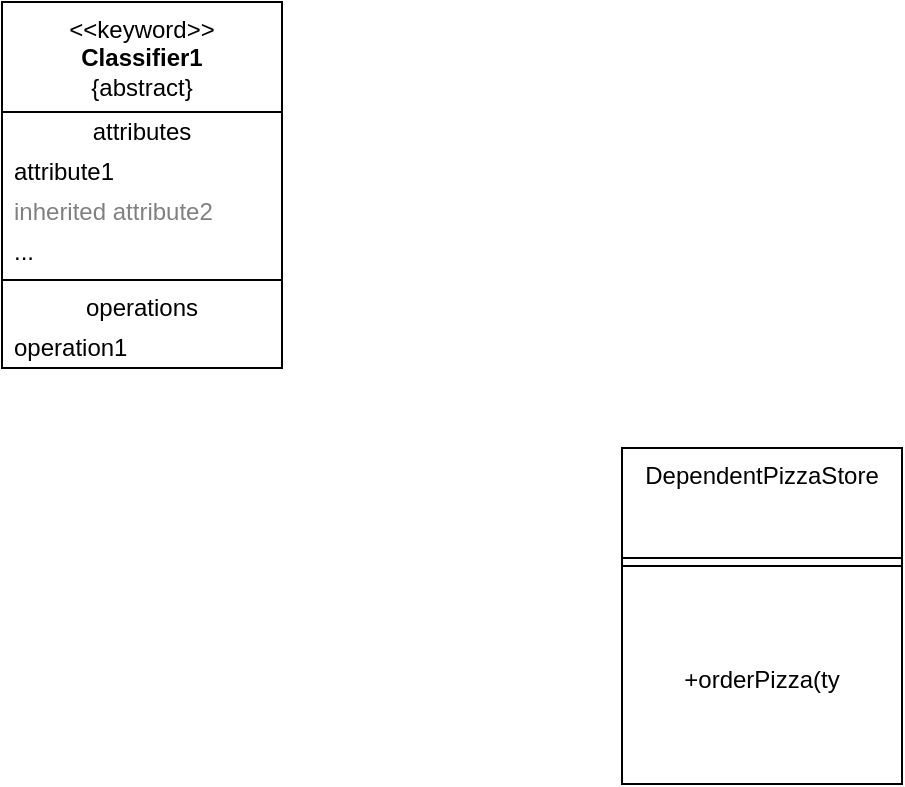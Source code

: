 <mxfile version="24.4.4" type="github">
  <diagram id="C5RBs43oDa-KdzZeNtuy" name="Page-1">
    <mxGraphModel dx="823" dy="535" grid="0" gridSize="10" guides="1" tooltips="1" connect="1" arrows="1" fold="1" page="1" pageScale="1" pageWidth="827" pageHeight="1169" math="0" shadow="0">
      <root>
        <mxCell id="WIyWlLk6GJQsqaUBKTNV-0" />
        <mxCell id="WIyWlLk6GJQsqaUBKTNV-1" parent="WIyWlLk6GJQsqaUBKTNV-0" />
        <mxCell id="I4Hh6xuzivpaap7lpzZv-0" value="DependentPizzaStore" style="swimlane;fontStyle=0;align=center;verticalAlign=top;childLayout=stackLayout;horizontal=1;startSize=55;horizontalStack=0;resizeParent=1;resizeParentMax=0;resizeLast=0;collapsible=0;marginBottom=0;html=1;whiteSpace=wrap;fillColor=none;" vertex="1" parent="WIyWlLk6GJQsqaUBKTNV-1">
          <mxGeometry x="342" y="266" width="140" height="168" as="geometry" />
        </mxCell>
        <mxCell id="I4Hh6xuzivpaap7lpzZv-5" value="" style="line;strokeWidth=1;fillColor=none;align=left;verticalAlign=middle;spacingTop=-1;spacingLeft=3;spacingRight=3;rotatable=0;labelPosition=right;points=[];portConstraint=eastwest;" vertex="1" parent="I4Hh6xuzivpaap7lpzZv-0">
          <mxGeometry y="55" width="140" height="8" as="geometry" />
        </mxCell>
        <mxCell id="I4Hh6xuzivpaap7lpzZv-6" value="+orderPizza(ty" style="text;html=1;strokeColor=none;fillColor=none;align=center;verticalAlign=middle;spacingLeft=4;spacingRight=4;overflow=hidden;rotatable=0;points=[[0,0.5],[1,0.5]];portConstraint=eastwest;whiteSpace=wrap;" vertex="1" parent="I4Hh6xuzivpaap7lpzZv-0">
          <mxGeometry y="63" width="140" height="105" as="geometry" />
        </mxCell>
        <mxCell id="I4Hh6xuzivpaap7lpzZv-8" value="&amp;lt;&amp;lt;keyword&amp;gt;&amp;gt;&lt;br&gt;&lt;b&gt;Classifier1&lt;/b&gt;&lt;br&gt;{abstract}" style="swimlane;fontStyle=0;align=center;verticalAlign=top;childLayout=stackLayout;horizontal=1;startSize=55;horizontalStack=0;resizeParent=1;resizeParentMax=0;resizeLast=0;collapsible=0;marginBottom=0;html=1;whiteSpace=wrap;fillColor=none;" vertex="1" parent="WIyWlLk6GJQsqaUBKTNV-1">
          <mxGeometry x="32" y="43" width="140" height="183" as="geometry" />
        </mxCell>
        <mxCell id="I4Hh6xuzivpaap7lpzZv-9" value="attributes" style="text;html=1;strokeColor=none;fillColor=none;align=center;verticalAlign=middle;spacingLeft=4;spacingRight=4;overflow=hidden;rotatable=0;points=[[0,0.5],[1,0.5]];portConstraint=eastwest;whiteSpace=wrap;" vertex="1" parent="I4Hh6xuzivpaap7lpzZv-8">
          <mxGeometry y="55" width="140" height="20" as="geometry" />
        </mxCell>
        <mxCell id="I4Hh6xuzivpaap7lpzZv-10" value="attribute1" style="text;html=1;strokeColor=none;fillColor=none;align=left;verticalAlign=middle;spacingLeft=4;spacingRight=4;overflow=hidden;rotatable=0;points=[[0,0.5],[1,0.5]];portConstraint=eastwest;whiteSpace=wrap;" vertex="1" parent="I4Hh6xuzivpaap7lpzZv-8">
          <mxGeometry y="75" width="140" height="20" as="geometry" />
        </mxCell>
        <mxCell id="I4Hh6xuzivpaap7lpzZv-11" value="inherited attribute2" style="text;html=1;strokeColor=none;fillColor=none;align=left;verticalAlign=middle;spacingLeft=4;spacingRight=4;overflow=hidden;rotatable=0;points=[[0,0.5],[1,0.5]];portConstraint=eastwest;fontColor=#808080;whiteSpace=wrap;" vertex="1" parent="I4Hh6xuzivpaap7lpzZv-8">
          <mxGeometry y="95" width="140" height="20" as="geometry" />
        </mxCell>
        <mxCell id="I4Hh6xuzivpaap7lpzZv-12" value="..." style="text;html=1;strokeColor=none;fillColor=none;align=left;verticalAlign=middle;spacingLeft=4;spacingRight=4;overflow=hidden;rotatable=0;points=[[0,0.5],[1,0.5]];portConstraint=eastwest;whiteSpace=wrap;" vertex="1" parent="I4Hh6xuzivpaap7lpzZv-8">
          <mxGeometry y="115" width="140" height="20" as="geometry" />
        </mxCell>
        <mxCell id="I4Hh6xuzivpaap7lpzZv-13" value="" style="line;strokeWidth=1;fillColor=none;align=left;verticalAlign=middle;spacingTop=-1;spacingLeft=3;spacingRight=3;rotatable=0;labelPosition=right;points=[];portConstraint=eastwest;" vertex="1" parent="I4Hh6xuzivpaap7lpzZv-8">
          <mxGeometry y="135" width="140" height="8" as="geometry" />
        </mxCell>
        <mxCell id="I4Hh6xuzivpaap7lpzZv-14" value="operations" style="text;html=1;strokeColor=none;fillColor=none;align=center;verticalAlign=middle;spacingLeft=4;spacingRight=4;overflow=hidden;rotatable=0;points=[[0,0.5],[1,0.5]];portConstraint=eastwest;whiteSpace=wrap;" vertex="1" parent="I4Hh6xuzivpaap7lpzZv-8">
          <mxGeometry y="143" width="140" height="20" as="geometry" />
        </mxCell>
        <mxCell id="I4Hh6xuzivpaap7lpzZv-15" value="operation1" style="text;html=1;strokeColor=none;fillColor=none;align=left;verticalAlign=middle;spacingLeft=4;spacingRight=4;overflow=hidden;rotatable=0;points=[[0,0.5],[1,0.5]];portConstraint=eastwest;whiteSpace=wrap;" vertex="1" parent="I4Hh6xuzivpaap7lpzZv-8">
          <mxGeometry y="163" width="140" height="20" as="geometry" />
        </mxCell>
      </root>
    </mxGraphModel>
  </diagram>
</mxfile>
